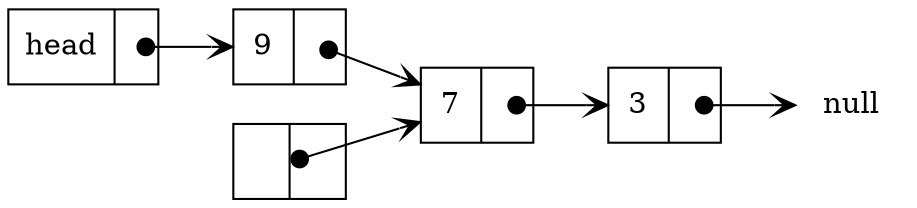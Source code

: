 digraph single_linked_list {
        rankdir=LR;
        node [shape=record];
        head [label="{ head | <ref>  }"]
        a [label="{ 3 | <ref>  }"]
        b [label="{ 7 | <ref>  }"]
        c [label="{ 9 | <ref>  }"]
        temp_node [label="{ | <ref>  }"]
        null [shape=none, label="null"];
        head:ref:c -> c[arrowhead=vee, arrowtail=dot, dir=both, tailclip=false];
        a:ref:c -> null   [arrowhead=vee, arrowtail=dot, dir=both, tailclip=false];
        b:ref:c -> a[arrowhead=vee, arrowtail=dot, dir=both, tailclip=false];
        c:ref:c -> b[arrowhead=vee, arrowtail=dot, dir=both, tailclip=false];
        temp_node -> b[arrowhead=vee, arrowtail=dot, dir=both, tailclip=false];
}

